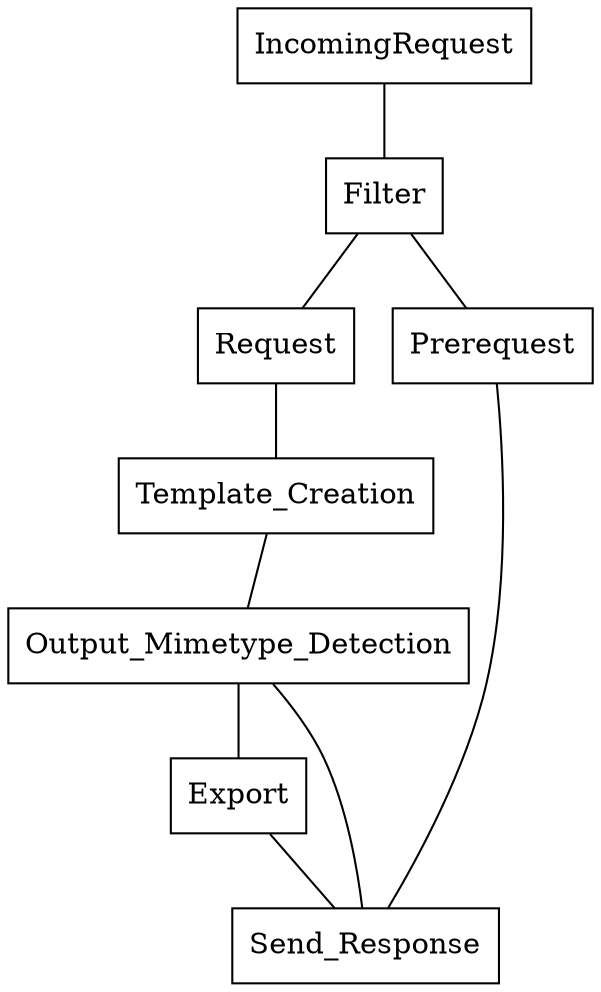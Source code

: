 graph RequestHandling {
  node [shape=box]
  IncomingRequest -- Filter -- Request -- Template_Creation -- Output_Mimetype_Detection -- Export -- Send_Response;
  Output_Mimetype_Detection -- Send_Response;
  Filter -- Prerequest -- Send_Response;
  
  { rank=same; Prerequest Request };
}

